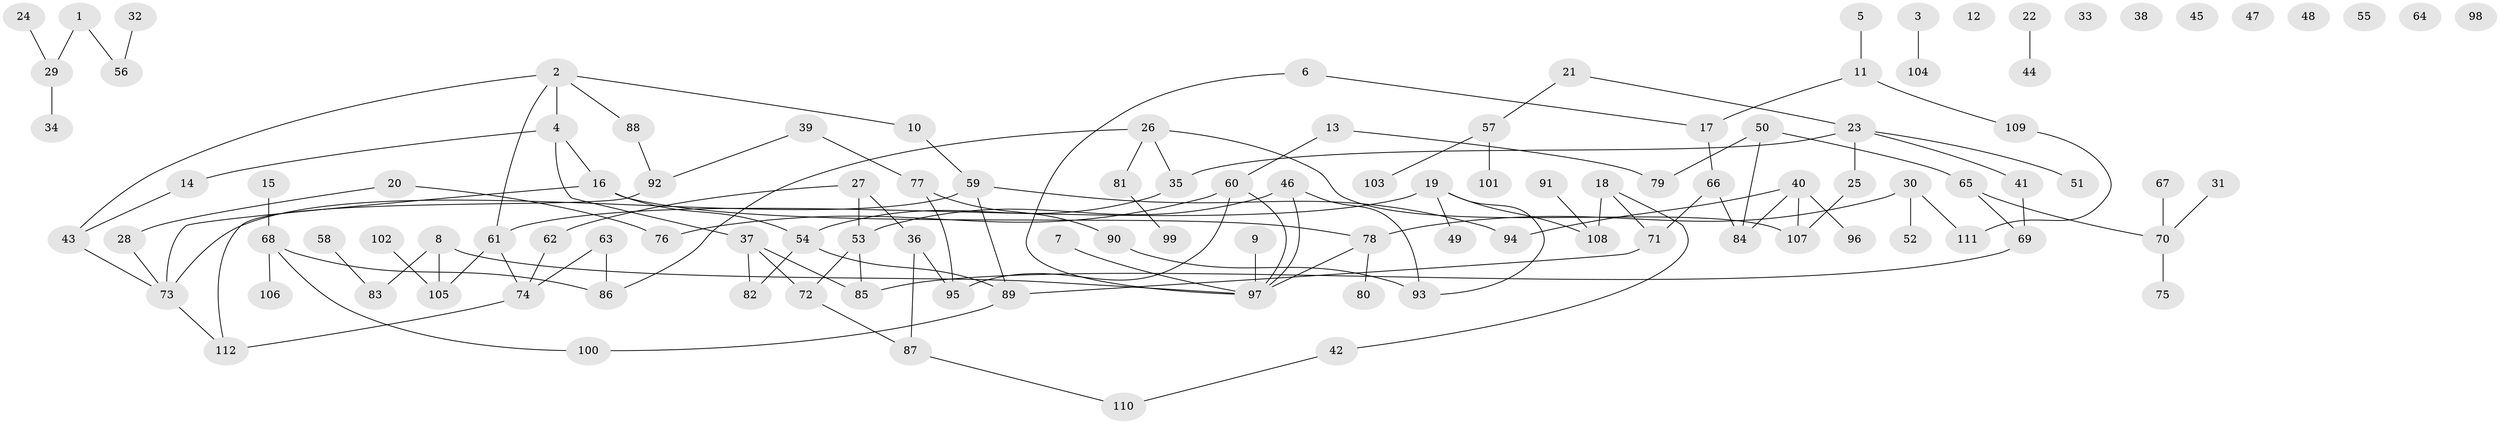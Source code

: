 // coarse degree distribution, {1: 0.20588235294117646, 2: 0.17647058823529413, 4: 0.14705882352941177, 3: 0.20588235294117646, 5: 0.17647058823529413, 7: 0.058823529411764705, 6: 0.029411764705882353}
// Generated by graph-tools (version 1.1) at 2025/35/03/04/25 23:35:57]
// undirected, 112 vertices, 128 edges
graph export_dot {
  node [color=gray90,style=filled];
  1;
  2;
  3;
  4;
  5;
  6;
  7;
  8;
  9;
  10;
  11;
  12;
  13;
  14;
  15;
  16;
  17;
  18;
  19;
  20;
  21;
  22;
  23;
  24;
  25;
  26;
  27;
  28;
  29;
  30;
  31;
  32;
  33;
  34;
  35;
  36;
  37;
  38;
  39;
  40;
  41;
  42;
  43;
  44;
  45;
  46;
  47;
  48;
  49;
  50;
  51;
  52;
  53;
  54;
  55;
  56;
  57;
  58;
  59;
  60;
  61;
  62;
  63;
  64;
  65;
  66;
  67;
  68;
  69;
  70;
  71;
  72;
  73;
  74;
  75;
  76;
  77;
  78;
  79;
  80;
  81;
  82;
  83;
  84;
  85;
  86;
  87;
  88;
  89;
  90;
  91;
  92;
  93;
  94;
  95;
  96;
  97;
  98;
  99;
  100;
  101;
  102;
  103;
  104;
  105;
  106;
  107;
  108;
  109;
  110;
  111;
  112;
  1 -- 29;
  1 -- 56;
  2 -- 4;
  2 -- 10;
  2 -- 43;
  2 -- 61;
  2 -- 88;
  3 -- 104;
  4 -- 14;
  4 -- 16;
  4 -- 37;
  5 -- 11;
  6 -- 17;
  6 -- 97;
  7 -- 97;
  8 -- 83;
  8 -- 97;
  8 -- 105;
  9 -- 97;
  10 -- 59;
  11 -- 17;
  11 -- 109;
  13 -- 60;
  13 -- 79;
  14 -- 43;
  15 -- 68;
  16 -- 54;
  16 -- 73;
  16 -- 78;
  17 -- 66;
  18 -- 42;
  18 -- 71;
  18 -- 108;
  19 -- 49;
  19 -- 61;
  19 -- 93;
  19 -- 108;
  20 -- 28;
  20 -- 76;
  21 -- 23;
  21 -- 57;
  22 -- 44;
  23 -- 25;
  23 -- 35;
  23 -- 41;
  23 -- 51;
  24 -- 29;
  25 -- 107;
  26 -- 35;
  26 -- 81;
  26 -- 86;
  26 -- 107;
  27 -- 36;
  27 -- 53;
  27 -- 62;
  28 -- 73;
  29 -- 34;
  30 -- 52;
  30 -- 78;
  30 -- 111;
  31 -- 70;
  32 -- 56;
  35 -- 54;
  36 -- 87;
  36 -- 95;
  37 -- 72;
  37 -- 82;
  37 -- 85;
  39 -- 77;
  39 -- 92;
  40 -- 84;
  40 -- 94;
  40 -- 96;
  40 -- 107;
  41 -- 69;
  42 -- 110;
  43 -- 73;
  46 -- 53;
  46 -- 93;
  46 -- 97;
  50 -- 65;
  50 -- 79;
  50 -- 84;
  53 -- 72;
  53 -- 85;
  54 -- 82;
  54 -- 89;
  57 -- 101;
  57 -- 103;
  58 -- 83;
  59 -- 73;
  59 -- 89;
  59 -- 94;
  60 -- 76;
  60 -- 95;
  60 -- 97;
  61 -- 74;
  61 -- 105;
  62 -- 74;
  63 -- 74;
  63 -- 86;
  65 -- 69;
  65 -- 70;
  66 -- 71;
  66 -- 84;
  67 -- 70;
  68 -- 86;
  68 -- 100;
  68 -- 106;
  69 -- 85;
  70 -- 75;
  71 -- 89;
  72 -- 87;
  73 -- 112;
  74 -- 112;
  77 -- 90;
  77 -- 95;
  78 -- 80;
  78 -- 97;
  81 -- 99;
  87 -- 110;
  88 -- 92;
  89 -- 100;
  90 -- 93;
  91 -- 108;
  92 -- 112;
  102 -- 105;
  109 -- 111;
}
